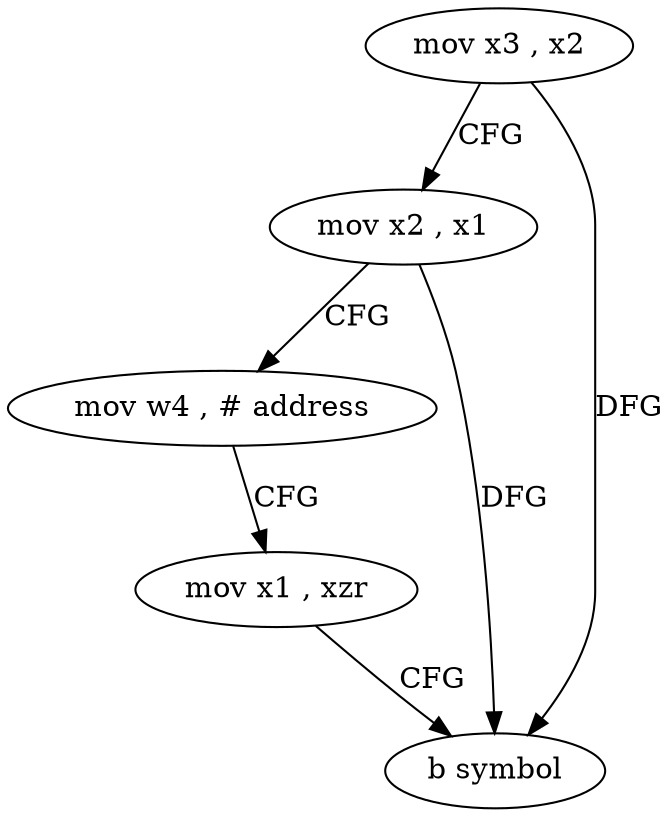 digraph "func" {
"4226756" [label = "mov x3 , x2" ]
"4226760" [label = "mov x2 , x1" ]
"4226764" [label = "mov w4 , # address" ]
"4226768" [label = "mov x1 , xzr" ]
"4226772" [label = "b symbol" ]
"4226756" -> "4226760" [ label = "CFG" ]
"4226756" -> "4226772" [ label = "DFG" ]
"4226760" -> "4226764" [ label = "CFG" ]
"4226760" -> "4226772" [ label = "DFG" ]
"4226764" -> "4226768" [ label = "CFG" ]
"4226768" -> "4226772" [ label = "CFG" ]
}
